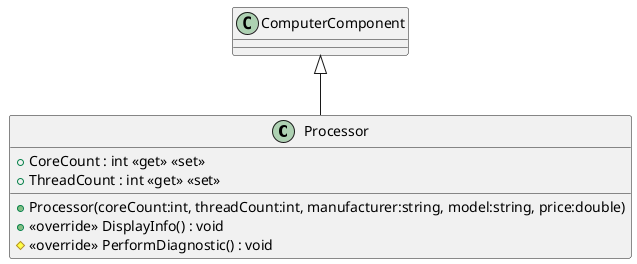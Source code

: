 @startuml
class Processor {
    + CoreCount : int <<get>> <<set>>
    + ThreadCount : int <<get>> <<set>>
    + Processor(coreCount:int, threadCount:int, manufacturer:string, model:string, price:double)
    + <<override>> DisplayInfo() : void
    # <<override>> PerformDiagnostic() : void
}
ComputerComponent <|-- Processor
@enduml
